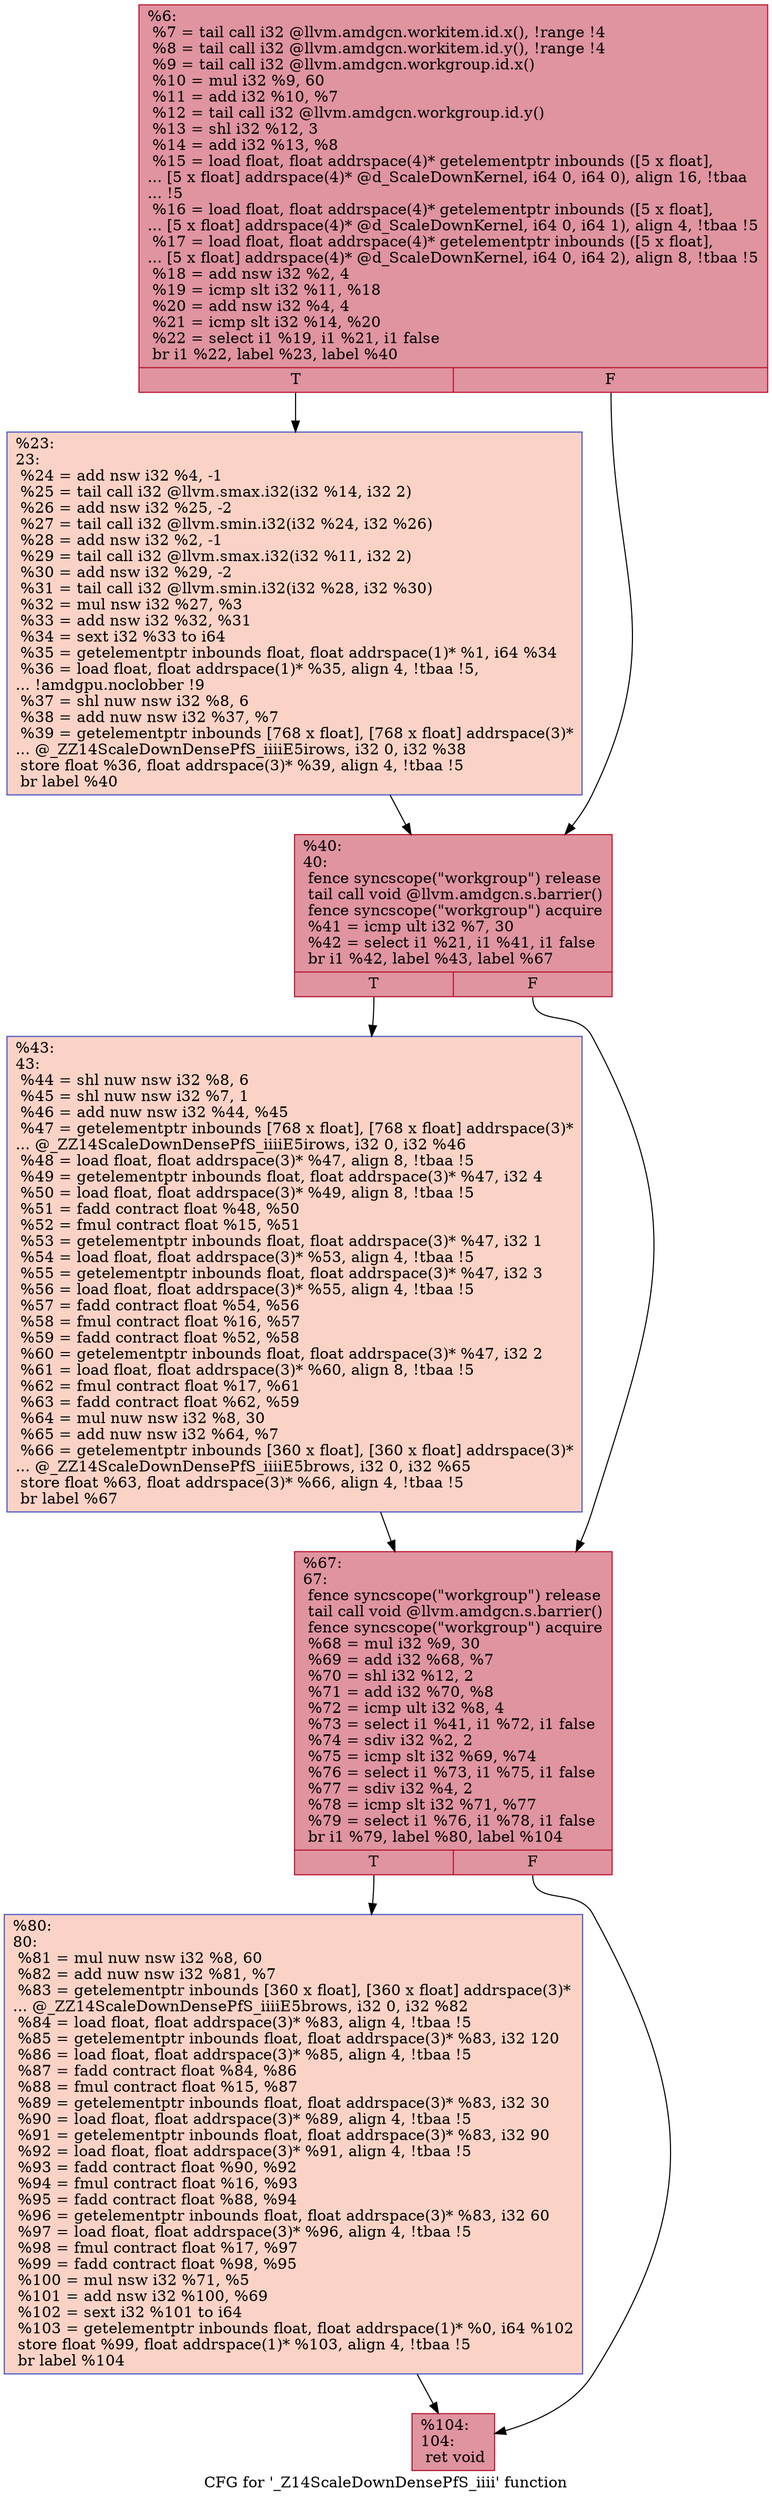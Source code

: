digraph "CFG for '_Z14ScaleDownDensePfS_iiii' function" {
	label="CFG for '_Z14ScaleDownDensePfS_iiii' function";

	Node0x6002d30 [shape=record,color="#b70d28ff", style=filled, fillcolor="#b70d2870",label="{%6:\l  %7 = tail call i32 @llvm.amdgcn.workitem.id.x(), !range !4\l  %8 = tail call i32 @llvm.amdgcn.workitem.id.y(), !range !4\l  %9 = tail call i32 @llvm.amdgcn.workgroup.id.x()\l  %10 = mul i32 %9, 60\l  %11 = add i32 %10, %7\l  %12 = tail call i32 @llvm.amdgcn.workgroup.id.y()\l  %13 = shl i32 %12, 3\l  %14 = add i32 %13, %8\l  %15 = load float, float addrspace(4)* getelementptr inbounds ([5 x float],\l... [5 x float] addrspace(4)* @d_ScaleDownKernel, i64 0, i64 0), align 16, !tbaa\l... !5\l  %16 = load float, float addrspace(4)* getelementptr inbounds ([5 x float],\l... [5 x float] addrspace(4)* @d_ScaleDownKernel, i64 0, i64 1), align 4, !tbaa !5\l  %17 = load float, float addrspace(4)* getelementptr inbounds ([5 x float],\l... [5 x float] addrspace(4)* @d_ScaleDownKernel, i64 0, i64 2), align 8, !tbaa !5\l  %18 = add nsw i32 %2, 4\l  %19 = icmp slt i32 %11, %18\l  %20 = add nsw i32 %4, 4\l  %21 = icmp slt i32 %14, %20\l  %22 = select i1 %19, i1 %21, i1 false\l  br i1 %22, label %23, label %40\l|{<s0>T|<s1>F}}"];
	Node0x6002d30:s0 -> Node0x6005860;
	Node0x6002d30:s1 -> Node0x60058b0;
	Node0x6005860 [shape=record,color="#3d50c3ff", style=filled, fillcolor="#f59c7d70",label="{%23:\l23:                                               \l  %24 = add nsw i32 %4, -1\l  %25 = tail call i32 @llvm.smax.i32(i32 %14, i32 2)\l  %26 = add nsw i32 %25, -2\l  %27 = tail call i32 @llvm.smin.i32(i32 %24, i32 %26)\l  %28 = add nsw i32 %2, -1\l  %29 = tail call i32 @llvm.smax.i32(i32 %11, i32 2)\l  %30 = add nsw i32 %29, -2\l  %31 = tail call i32 @llvm.smin.i32(i32 %28, i32 %30)\l  %32 = mul nsw i32 %27, %3\l  %33 = add nsw i32 %32, %31\l  %34 = sext i32 %33 to i64\l  %35 = getelementptr inbounds float, float addrspace(1)* %1, i64 %34\l  %36 = load float, float addrspace(1)* %35, align 4, !tbaa !5,\l... !amdgpu.noclobber !9\l  %37 = shl nuw nsw i32 %8, 6\l  %38 = add nuw nsw i32 %37, %7\l  %39 = getelementptr inbounds [768 x float], [768 x float] addrspace(3)*\l... @_ZZ14ScaleDownDensePfS_iiiiE5irows, i32 0, i32 %38\l  store float %36, float addrspace(3)* %39, align 4, !tbaa !5\l  br label %40\l}"];
	Node0x6005860 -> Node0x60058b0;
	Node0x60058b0 [shape=record,color="#b70d28ff", style=filled, fillcolor="#b70d2870",label="{%40:\l40:                                               \l  fence syncscope(\"workgroup\") release\l  tail call void @llvm.amdgcn.s.barrier()\l  fence syncscope(\"workgroup\") acquire\l  %41 = icmp ult i32 %7, 30\l  %42 = select i1 %21, i1 %41, i1 false\l  br i1 %42, label %43, label %67\l|{<s0>T|<s1>F}}"];
	Node0x60058b0:s0 -> Node0x6007020;
	Node0x60058b0:s1 -> Node0x6007070;
	Node0x6007020 [shape=record,color="#3d50c3ff", style=filled, fillcolor="#f59c7d70",label="{%43:\l43:                                               \l  %44 = shl nuw nsw i32 %8, 6\l  %45 = shl nuw nsw i32 %7, 1\l  %46 = add nuw nsw i32 %44, %45\l  %47 = getelementptr inbounds [768 x float], [768 x float] addrspace(3)*\l... @_ZZ14ScaleDownDensePfS_iiiiE5irows, i32 0, i32 %46\l  %48 = load float, float addrspace(3)* %47, align 8, !tbaa !5\l  %49 = getelementptr inbounds float, float addrspace(3)* %47, i32 4\l  %50 = load float, float addrspace(3)* %49, align 8, !tbaa !5\l  %51 = fadd contract float %48, %50\l  %52 = fmul contract float %15, %51\l  %53 = getelementptr inbounds float, float addrspace(3)* %47, i32 1\l  %54 = load float, float addrspace(3)* %53, align 4, !tbaa !5\l  %55 = getelementptr inbounds float, float addrspace(3)* %47, i32 3\l  %56 = load float, float addrspace(3)* %55, align 4, !tbaa !5\l  %57 = fadd contract float %54, %56\l  %58 = fmul contract float %16, %57\l  %59 = fadd contract float %52, %58\l  %60 = getelementptr inbounds float, float addrspace(3)* %47, i32 2\l  %61 = load float, float addrspace(3)* %60, align 8, !tbaa !5\l  %62 = fmul contract float %17, %61\l  %63 = fadd contract float %62, %59\l  %64 = mul nuw nsw i32 %8, 30\l  %65 = add nuw nsw i32 %64, %7\l  %66 = getelementptr inbounds [360 x float], [360 x float] addrspace(3)*\l... @_ZZ14ScaleDownDensePfS_iiiiE5brows, i32 0, i32 %65\l  store float %63, float addrspace(3)* %66, align 4, !tbaa !5\l  br label %67\l}"];
	Node0x6007020 -> Node0x6007070;
	Node0x6007070 [shape=record,color="#b70d28ff", style=filled, fillcolor="#b70d2870",label="{%67:\l67:                                               \l  fence syncscope(\"workgroup\") release\l  tail call void @llvm.amdgcn.s.barrier()\l  fence syncscope(\"workgroup\") acquire\l  %68 = mul i32 %9, 30\l  %69 = add i32 %68, %7\l  %70 = shl i32 %12, 2\l  %71 = add i32 %70, %8\l  %72 = icmp ult i32 %8, 4\l  %73 = select i1 %41, i1 %72, i1 false\l  %74 = sdiv i32 %2, 2\l  %75 = icmp slt i32 %69, %74\l  %76 = select i1 %73, i1 %75, i1 false\l  %77 = sdiv i32 %4, 2\l  %78 = icmp slt i32 %71, %77\l  %79 = select i1 %76, i1 %78, i1 false\l  br i1 %79, label %80, label %104\l|{<s0>T|<s1>F}}"];
	Node0x6007070:s0 -> Node0x6008ae0;
	Node0x6007070:s1 -> Node0x6008b30;
	Node0x6008ae0 [shape=record,color="#3d50c3ff", style=filled, fillcolor="#f59c7d70",label="{%80:\l80:                                               \l  %81 = mul nuw nsw i32 %8, 60\l  %82 = add nuw nsw i32 %81, %7\l  %83 = getelementptr inbounds [360 x float], [360 x float] addrspace(3)*\l... @_ZZ14ScaleDownDensePfS_iiiiE5brows, i32 0, i32 %82\l  %84 = load float, float addrspace(3)* %83, align 4, !tbaa !5\l  %85 = getelementptr inbounds float, float addrspace(3)* %83, i32 120\l  %86 = load float, float addrspace(3)* %85, align 4, !tbaa !5\l  %87 = fadd contract float %84, %86\l  %88 = fmul contract float %15, %87\l  %89 = getelementptr inbounds float, float addrspace(3)* %83, i32 30\l  %90 = load float, float addrspace(3)* %89, align 4, !tbaa !5\l  %91 = getelementptr inbounds float, float addrspace(3)* %83, i32 90\l  %92 = load float, float addrspace(3)* %91, align 4, !tbaa !5\l  %93 = fadd contract float %90, %92\l  %94 = fmul contract float %16, %93\l  %95 = fadd contract float %88, %94\l  %96 = getelementptr inbounds float, float addrspace(3)* %83, i32 60\l  %97 = load float, float addrspace(3)* %96, align 4, !tbaa !5\l  %98 = fmul contract float %17, %97\l  %99 = fadd contract float %98, %95\l  %100 = mul nsw i32 %71, %5\l  %101 = add nsw i32 %100, %69\l  %102 = sext i32 %101 to i64\l  %103 = getelementptr inbounds float, float addrspace(1)* %0, i64 %102\l  store float %99, float addrspace(1)* %103, align 4, !tbaa !5\l  br label %104\l}"];
	Node0x6008ae0 -> Node0x6008b30;
	Node0x6008b30 [shape=record,color="#b70d28ff", style=filled, fillcolor="#b70d2870",label="{%104:\l104:                                              \l  ret void\l}"];
}
